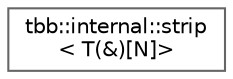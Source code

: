 digraph "类继承关系图"
{
 // LATEX_PDF_SIZE
  bgcolor="transparent";
  edge [fontname=Helvetica,fontsize=10,labelfontname=Helvetica,labelfontsize=10];
  node [fontname=Helvetica,fontsize=10,shape=box,height=0.2,width=0.4];
  rankdir="LR";
  Node0 [id="Node000000",label="tbb::internal::strip\l\< T(&)[N]\>",height=0.2,width=0.4,color="grey40", fillcolor="white", style="filled",URL="$structtbb_1_1internal_1_1strip_3_01_t_07_6_08_0f_n_0e_4.html",tooltip="Specialization for arrays converts to a corresponding pointer"];
}
